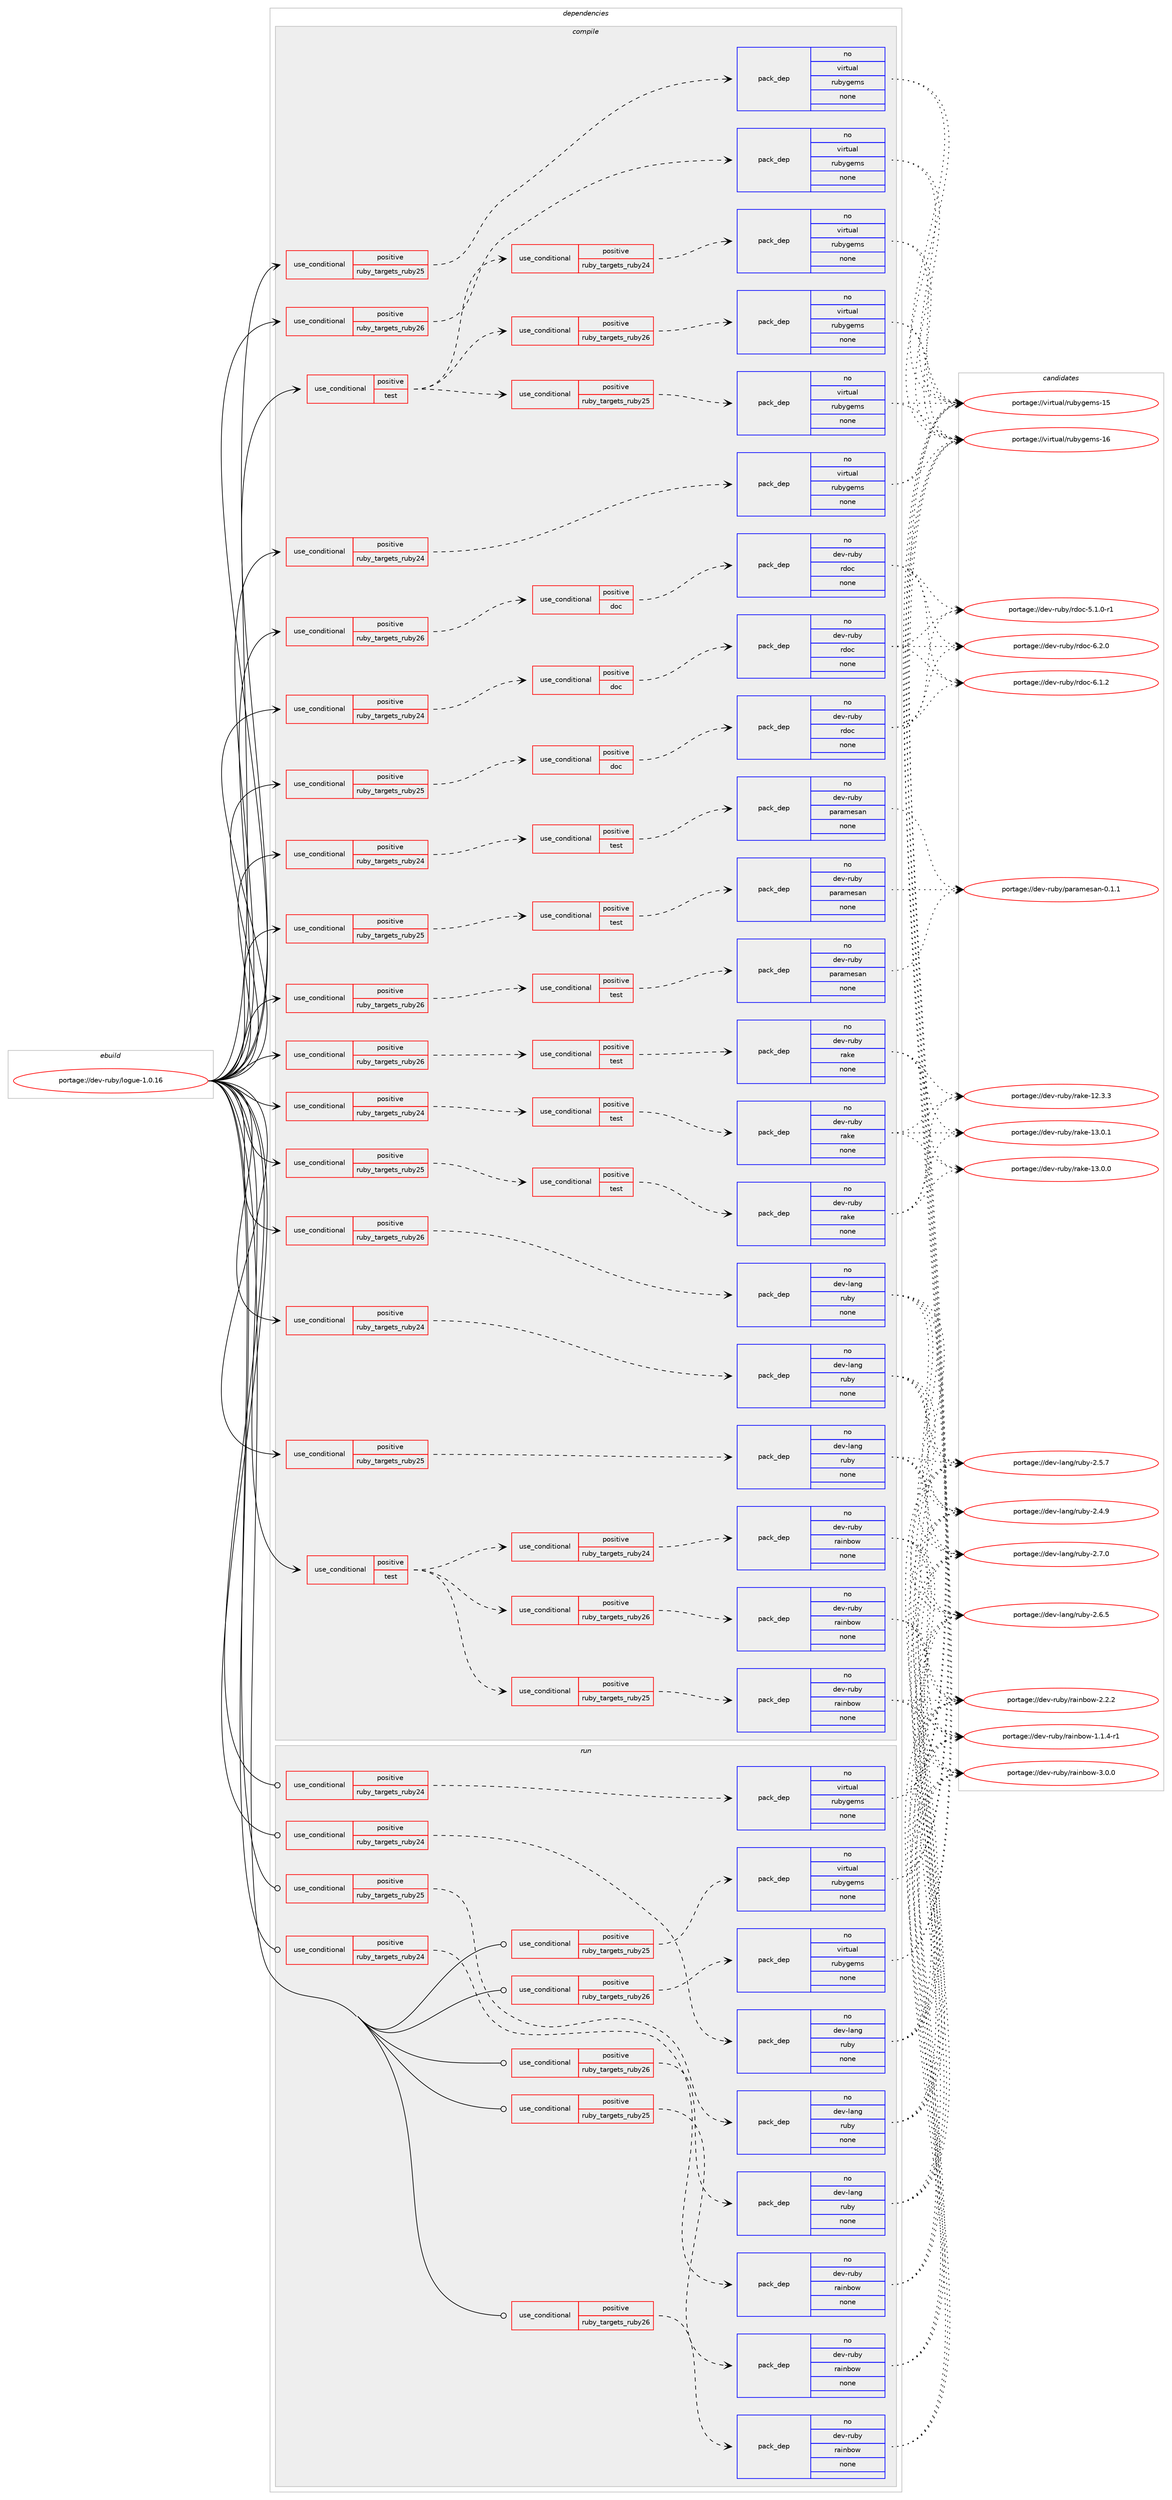 digraph prolog {

# *************
# Graph options
# *************

newrank=true;
concentrate=true;
compound=true;
graph [rankdir=LR,fontname=Helvetica,fontsize=10,ranksep=1.5];#, ranksep=2.5, nodesep=0.2];
edge  [arrowhead=vee];
node  [fontname=Helvetica,fontsize=10];

# **********
# The ebuild
# **********

subgraph cluster_leftcol {
color=gray;
label=<<i>ebuild</i>>;
id [label="portage://dev-ruby/logue-1.0.16", color=red, width=4, href="../dev-ruby/logue-1.0.16.svg"];
}

# ****************
# The dependencies
# ****************

subgraph cluster_midcol {
color=gray;
label=<<i>dependencies</i>>;
subgraph cluster_compile {
fillcolor="#eeeeee";
style=filled;
label=<<i>compile</i>>;
subgraph cond83257 {
dependency348161 [label=<<TABLE BORDER="0" CELLBORDER="1" CELLSPACING="0" CELLPADDING="4"><TR><TD ROWSPAN="3" CELLPADDING="10">use_conditional</TD></TR><TR><TD>positive</TD></TR><TR><TD>ruby_targets_ruby24</TD></TR></TABLE>>, shape=none, color=red];
subgraph cond83258 {
dependency348162 [label=<<TABLE BORDER="0" CELLBORDER="1" CELLSPACING="0" CELLPADDING="4"><TR><TD ROWSPAN="3" CELLPADDING="10">use_conditional</TD></TR><TR><TD>positive</TD></TR><TR><TD>doc</TD></TR></TABLE>>, shape=none, color=red];
subgraph pack260109 {
dependency348163 [label=<<TABLE BORDER="0" CELLBORDER="1" CELLSPACING="0" CELLPADDING="4" WIDTH="220"><TR><TD ROWSPAN="6" CELLPADDING="30">pack_dep</TD></TR><TR><TD WIDTH="110">no</TD></TR><TR><TD>dev-ruby</TD></TR><TR><TD>rdoc</TD></TR><TR><TD>none</TD></TR><TR><TD></TD></TR></TABLE>>, shape=none, color=blue];
}
dependency348162:e -> dependency348163:w [weight=20,style="dashed",arrowhead="vee"];
}
dependency348161:e -> dependency348162:w [weight=20,style="dashed",arrowhead="vee"];
}
id:e -> dependency348161:w [weight=20,style="solid",arrowhead="vee"];
subgraph cond83259 {
dependency348164 [label=<<TABLE BORDER="0" CELLBORDER="1" CELLSPACING="0" CELLPADDING="4"><TR><TD ROWSPAN="3" CELLPADDING="10">use_conditional</TD></TR><TR><TD>positive</TD></TR><TR><TD>ruby_targets_ruby24</TD></TR></TABLE>>, shape=none, color=red];
subgraph cond83260 {
dependency348165 [label=<<TABLE BORDER="0" CELLBORDER="1" CELLSPACING="0" CELLPADDING="4"><TR><TD ROWSPAN="3" CELLPADDING="10">use_conditional</TD></TR><TR><TD>positive</TD></TR><TR><TD>test</TD></TR></TABLE>>, shape=none, color=red];
subgraph pack260110 {
dependency348166 [label=<<TABLE BORDER="0" CELLBORDER="1" CELLSPACING="0" CELLPADDING="4" WIDTH="220"><TR><TD ROWSPAN="6" CELLPADDING="30">pack_dep</TD></TR><TR><TD WIDTH="110">no</TD></TR><TR><TD>dev-ruby</TD></TR><TR><TD>paramesan</TD></TR><TR><TD>none</TD></TR><TR><TD></TD></TR></TABLE>>, shape=none, color=blue];
}
dependency348165:e -> dependency348166:w [weight=20,style="dashed",arrowhead="vee"];
}
dependency348164:e -> dependency348165:w [weight=20,style="dashed",arrowhead="vee"];
}
id:e -> dependency348164:w [weight=20,style="solid",arrowhead="vee"];
subgraph cond83261 {
dependency348167 [label=<<TABLE BORDER="0" CELLBORDER="1" CELLSPACING="0" CELLPADDING="4"><TR><TD ROWSPAN="3" CELLPADDING="10">use_conditional</TD></TR><TR><TD>positive</TD></TR><TR><TD>ruby_targets_ruby24</TD></TR></TABLE>>, shape=none, color=red];
subgraph cond83262 {
dependency348168 [label=<<TABLE BORDER="0" CELLBORDER="1" CELLSPACING="0" CELLPADDING="4"><TR><TD ROWSPAN="3" CELLPADDING="10">use_conditional</TD></TR><TR><TD>positive</TD></TR><TR><TD>test</TD></TR></TABLE>>, shape=none, color=red];
subgraph pack260111 {
dependency348169 [label=<<TABLE BORDER="0" CELLBORDER="1" CELLSPACING="0" CELLPADDING="4" WIDTH="220"><TR><TD ROWSPAN="6" CELLPADDING="30">pack_dep</TD></TR><TR><TD WIDTH="110">no</TD></TR><TR><TD>dev-ruby</TD></TR><TR><TD>rake</TD></TR><TR><TD>none</TD></TR><TR><TD></TD></TR></TABLE>>, shape=none, color=blue];
}
dependency348168:e -> dependency348169:w [weight=20,style="dashed",arrowhead="vee"];
}
dependency348167:e -> dependency348168:w [weight=20,style="dashed",arrowhead="vee"];
}
id:e -> dependency348167:w [weight=20,style="solid",arrowhead="vee"];
subgraph cond83263 {
dependency348170 [label=<<TABLE BORDER="0" CELLBORDER="1" CELLSPACING="0" CELLPADDING="4"><TR><TD ROWSPAN="3" CELLPADDING="10">use_conditional</TD></TR><TR><TD>positive</TD></TR><TR><TD>ruby_targets_ruby24</TD></TR></TABLE>>, shape=none, color=red];
subgraph pack260112 {
dependency348171 [label=<<TABLE BORDER="0" CELLBORDER="1" CELLSPACING="0" CELLPADDING="4" WIDTH="220"><TR><TD ROWSPAN="6" CELLPADDING="30">pack_dep</TD></TR><TR><TD WIDTH="110">no</TD></TR><TR><TD>dev-lang</TD></TR><TR><TD>ruby</TD></TR><TR><TD>none</TD></TR><TR><TD></TD></TR></TABLE>>, shape=none, color=blue];
}
dependency348170:e -> dependency348171:w [weight=20,style="dashed",arrowhead="vee"];
}
id:e -> dependency348170:w [weight=20,style="solid",arrowhead="vee"];
subgraph cond83264 {
dependency348172 [label=<<TABLE BORDER="0" CELLBORDER="1" CELLSPACING="0" CELLPADDING="4"><TR><TD ROWSPAN="3" CELLPADDING="10">use_conditional</TD></TR><TR><TD>positive</TD></TR><TR><TD>ruby_targets_ruby24</TD></TR></TABLE>>, shape=none, color=red];
subgraph pack260113 {
dependency348173 [label=<<TABLE BORDER="0" CELLBORDER="1" CELLSPACING="0" CELLPADDING="4" WIDTH="220"><TR><TD ROWSPAN="6" CELLPADDING="30">pack_dep</TD></TR><TR><TD WIDTH="110">no</TD></TR><TR><TD>virtual</TD></TR><TR><TD>rubygems</TD></TR><TR><TD>none</TD></TR><TR><TD></TD></TR></TABLE>>, shape=none, color=blue];
}
dependency348172:e -> dependency348173:w [weight=20,style="dashed",arrowhead="vee"];
}
id:e -> dependency348172:w [weight=20,style="solid",arrowhead="vee"];
subgraph cond83265 {
dependency348174 [label=<<TABLE BORDER="0" CELLBORDER="1" CELLSPACING="0" CELLPADDING="4"><TR><TD ROWSPAN="3" CELLPADDING="10">use_conditional</TD></TR><TR><TD>positive</TD></TR><TR><TD>ruby_targets_ruby25</TD></TR></TABLE>>, shape=none, color=red];
subgraph cond83266 {
dependency348175 [label=<<TABLE BORDER="0" CELLBORDER="1" CELLSPACING="0" CELLPADDING="4"><TR><TD ROWSPAN="3" CELLPADDING="10">use_conditional</TD></TR><TR><TD>positive</TD></TR><TR><TD>doc</TD></TR></TABLE>>, shape=none, color=red];
subgraph pack260114 {
dependency348176 [label=<<TABLE BORDER="0" CELLBORDER="1" CELLSPACING="0" CELLPADDING="4" WIDTH="220"><TR><TD ROWSPAN="6" CELLPADDING="30">pack_dep</TD></TR><TR><TD WIDTH="110">no</TD></TR><TR><TD>dev-ruby</TD></TR><TR><TD>rdoc</TD></TR><TR><TD>none</TD></TR><TR><TD></TD></TR></TABLE>>, shape=none, color=blue];
}
dependency348175:e -> dependency348176:w [weight=20,style="dashed",arrowhead="vee"];
}
dependency348174:e -> dependency348175:w [weight=20,style="dashed",arrowhead="vee"];
}
id:e -> dependency348174:w [weight=20,style="solid",arrowhead="vee"];
subgraph cond83267 {
dependency348177 [label=<<TABLE BORDER="0" CELLBORDER="1" CELLSPACING="0" CELLPADDING="4"><TR><TD ROWSPAN="3" CELLPADDING="10">use_conditional</TD></TR><TR><TD>positive</TD></TR><TR><TD>ruby_targets_ruby25</TD></TR></TABLE>>, shape=none, color=red];
subgraph cond83268 {
dependency348178 [label=<<TABLE BORDER="0" CELLBORDER="1" CELLSPACING="0" CELLPADDING="4"><TR><TD ROWSPAN="3" CELLPADDING="10">use_conditional</TD></TR><TR><TD>positive</TD></TR><TR><TD>test</TD></TR></TABLE>>, shape=none, color=red];
subgraph pack260115 {
dependency348179 [label=<<TABLE BORDER="0" CELLBORDER="1" CELLSPACING="0" CELLPADDING="4" WIDTH="220"><TR><TD ROWSPAN="6" CELLPADDING="30">pack_dep</TD></TR><TR><TD WIDTH="110">no</TD></TR><TR><TD>dev-ruby</TD></TR><TR><TD>paramesan</TD></TR><TR><TD>none</TD></TR><TR><TD></TD></TR></TABLE>>, shape=none, color=blue];
}
dependency348178:e -> dependency348179:w [weight=20,style="dashed",arrowhead="vee"];
}
dependency348177:e -> dependency348178:w [weight=20,style="dashed",arrowhead="vee"];
}
id:e -> dependency348177:w [weight=20,style="solid",arrowhead="vee"];
subgraph cond83269 {
dependency348180 [label=<<TABLE BORDER="0" CELLBORDER="1" CELLSPACING="0" CELLPADDING="4"><TR><TD ROWSPAN="3" CELLPADDING="10">use_conditional</TD></TR><TR><TD>positive</TD></TR><TR><TD>ruby_targets_ruby25</TD></TR></TABLE>>, shape=none, color=red];
subgraph cond83270 {
dependency348181 [label=<<TABLE BORDER="0" CELLBORDER="1" CELLSPACING="0" CELLPADDING="4"><TR><TD ROWSPAN="3" CELLPADDING="10">use_conditional</TD></TR><TR><TD>positive</TD></TR><TR><TD>test</TD></TR></TABLE>>, shape=none, color=red];
subgraph pack260116 {
dependency348182 [label=<<TABLE BORDER="0" CELLBORDER="1" CELLSPACING="0" CELLPADDING="4" WIDTH="220"><TR><TD ROWSPAN="6" CELLPADDING="30">pack_dep</TD></TR><TR><TD WIDTH="110">no</TD></TR><TR><TD>dev-ruby</TD></TR><TR><TD>rake</TD></TR><TR><TD>none</TD></TR><TR><TD></TD></TR></TABLE>>, shape=none, color=blue];
}
dependency348181:e -> dependency348182:w [weight=20,style="dashed",arrowhead="vee"];
}
dependency348180:e -> dependency348181:w [weight=20,style="dashed",arrowhead="vee"];
}
id:e -> dependency348180:w [weight=20,style="solid",arrowhead="vee"];
subgraph cond83271 {
dependency348183 [label=<<TABLE BORDER="0" CELLBORDER="1" CELLSPACING="0" CELLPADDING="4"><TR><TD ROWSPAN="3" CELLPADDING="10">use_conditional</TD></TR><TR><TD>positive</TD></TR><TR><TD>ruby_targets_ruby25</TD></TR></TABLE>>, shape=none, color=red];
subgraph pack260117 {
dependency348184 [label=<<TABLE BORDER="0" CELLBORDER="1" CELLSPACING="0" CELLPADDING="4" WIDTH="220"><TR><TD ROWSPAN="6" CELLPADDING="30">pack_dep</TD></TR><TR><TD WIDTH="110">no</TD></TR><TR><TD>dev-lang</TD></TR><TR><TD>ruby</TD></TR><TR><TD>none</TD></TR><TR><TD></TD></TR></TABLE>>, shape=none, color=blue];
}
dependency348183:e -> dependency348184:w [weight=20,style="dashed",arrowhead="vee"];
}
id:e -> dependency348183:w [weight=20,style="solid",arrowhead="vee"];
subgraph cond83272 {
dependency348185 [label=<<TABLE BORDER="0" CELLBORDER="1" CELLSPACING="0" CELLPADDING="4"><TR><TD ROWSPAN="3" CELLPADDING="10">use_conditional</TD></TR><TR><TD>positive</TD></TR><TR><TD>ruby_targets_ruby25</TD></TR></TABLE>>, shape=none, color=red];
subgraph pack260118 {
dependency348186 [label=<<TABLE BORDER="0" CELLBORDER="1" CELLSPACING="0" CELLPADDING="4" WIDTH="220"><TR><TD ROWSPAN="6" CELLPADDING="30">pack_dep</TD></TR><TR><TD WIDTH="110">no</TD></TR><TR><TD>virtual</TD></TR><TR><TD>rubygems</TD></TR><TR><TD>none</TD></TR><TR><TD></TD></TR></TABLE>>, shape=none, color=blue];
}
dependency348185:e -> dependency348186:w [weight=20,style="dashed",arrowhead="vee"];
}
id:e -> dependency348185:w [weight=20,style="solid",arrowhead="vee"];
subgraph cond83273 {
dependency348187 [label=<<TABLE BORDER="0" CELLBORDER="1" CELLSPACING="0" CELLPADDING="4"><TR><TD ROWSPAN="3" CELLPADDING="10">use_conditional</TD></TR><TR><TD>positive</TD></TR><TR><TD>ruby_targets_ruby26</TD></TR></TABLE>>, shape=none, color=red];
subgraph cond83274 {
dependency348188 [label=<<TABLE BORDER="0" CELLBORDER="1" CELLSPACING="0" CELLPADDING="4"><TR><TD ROWSPAN="3" CELLPADDING="10">use_conditional</TD></TR><TR><TD>positive</TD></TR><TR><TD>doc</TD></TR></TABLE>>, shape=none, color=red];
subgraph pack260119 {
dependency348189 [label=<<TABLE BORDER="0" CELLBORDER="1" CELLSPACING="0" CELLPADDING="4" WIDTH="220"><TR><TD ROWSPAN="6" CELLPADDING="30">pack_dep</TD></TR><TR><TD WIDTH="110">no</TD></TR><TR><TD>dev-ruby</TD></TR><TR><TD>rdoc</TD></TR><TR><TD>none</TD></TR><TR><TD></TD></TR></TABLE>>, shape=none, color=blue];
}
dependency348188:e -> dependency348189:w [weight=20,style="dashed",arrowhead="vee"];
}
dependency348187:e -> dependency348188:w [weight=20,style="dashed",arrowhead="vee"];
}
id:e -> dependency348187:w [weight=20,style="solid",arrowhead="vee"];
subgraph cond83275 {
dependency348190 [label=<<TABLE BORDER="0" CELLBORDER="1" CELLSPACING="0" CELLPADDING="4"><TR><TD ROWSPAN="3" CELLPADDING="10">use_conditional</TD></TR><TR><TD>positive</TD></TR><TR><TD>ruby_targets_ruby26</TD></TR></TABLE>>, shape=none, color=red];
subgraph cond83276 {
dependency348191 [label=<<TABLE BORDER="0" CELLBORDER="1" CELLSPACING="0" CELLPADDING="4"><TR><TD ROWSPAN="3" CELLPADDING="10">use_conditional</TD></TR><TR><TD>positive</TD></TR><TR><TD>test</TD></TR></TABLE>>, shape=none, color=red];
subgraph pack260120 {
dependency348192 [label=<<TABLE BORDER="0" CELLBORDER="1" CELLSPACING="0" CELLPADDING="4" WIDTH="220"><TR><TD ROWSPAN="6" CELLPADDING="30">pack_dep</TD></TR><TR><TD WIDTH="110">no</TD></TR><TR><TD>dev-ruby</TD></TR><TR><TD>paramesan</TD></TR><TR><TD>none</TD></TR><TR><TD></TD></TR></TABLE>>, shape=none, color=blue];
}
dependency348191:e -> dependency348192:w [weight=20,style="dashed",arrowhead="vee"];
}
dependency348190:e -> dependency348191:w [weight=20,style="dashed",arrowhead="vee"];
}
id:e -> dependency348190:w [weight=20,style="solid",arrowhead="vee"];
subgraph cond83277 {
dependency348193 [label=<<TABLE BORDER="0" CELLBORDER="1" CELLSPACING="0" CELLPADDING="4"><TR><TD ROWSPAN="3" CELLPADDING="10">use_conditional</TD></TR><TR><TD>positive</TD></TR><TR><TD>ruby_targets_ruby26</TD></TR></TABLE>>, shape=none, color=red];
subgraph cond83278 {
dependency348194 [label=<<TABLE BORDER="0" CELLBORDER="1" CELLSPACING="0" CELLPADDING="4"><TR><TD ROWSPAN="3" CELLPADDING="10">use_conditional</TD></TR><TR><TD>positive</TD></TR><TR><TD>test</TD></TR></TABLE>>, shape=none, color=red];
subgraph pack260121 {
dependency348195 [label=<<TABLE BORDER="0" CELLBORDER="1" CELLSPACING="0" CELLPADDING="4" WIDTH="220"><TR><TD ROWSPAN="6" CELLPADDING="30">pack_dep</TD></TR><TR><TD WIDTH="110">no</TD></TR><TR><TD>dev-ruby</TD></TR><TR><TD>rake</TD></TR><TR><TD>none</TD></TR><TR><TD></TD></TR></TABLE>>, shape=none, color=blue];
}
dependency348194:e -> dependency348195:w [weight=20,style="dashed",arrowhead="vee"];
}
dependency348193:e -> dependency348194:w [weight=20,style="dashed",arrowhead="vee"];
}
id:e -> dependency348193:w [weight=20,style="solid",arrowhead="vee"];
subgraph cond83279 {
dependency348196 [label=<<TABLE BORDER="0" CELLBORDER="1" CELLSPACING="0" CELLPADDING="4"><TR><TD ROWSPAN="3" CELLPADDING="10">use_conditional</TD></TR><TR><TD>positive</TD></TR><TR><TD>ruby_targets_ruby26</TD></TR></TABLE>>, shape=none, color=red];
subgraph pack260122 {
dependency348197 [label=<<TABLE BORDER="0" CELLBORDER="1" CELLSPACING="0" CELLPADDING="4" WIDTH="220"><TR><TD ROWSPAN="6" CELLPADDING="30">pack_dep</TD></TR><TR><TD WIDTH="110">no</TD></TR><TR><TD>dev-lang</TD></TR><TR><TD>ruby</TD></TR><TR><TD>none</TD></TR><TR><TD></TD></TR></TABLE>>, shape=none, color=blue];
}
dependency348196:e -> dependency348197:w [weight=20,style="dashed",arrowhead="vee"];
}
id:e -> dependency348196:w [weight=20,style="solid",arrowhead="vee"];
subgraph cond83280 {
dependency348198 [label=<<TABLE BORDER="0" CELLBORDER="1" CELLSPACING="0" CELLPADDING="4"><TR><TD ROWSPAN="3" CELLPADDING="10">use_conditional</TD></TR><TR><TD>positive</TD></TR><TR><TD>ruby_targets_ruby26</TD></TR></TABLE>>, shape=none, color=red];
subgraph pack260123 {
dependency348199 [label=<<TABLE BORDER="0" CELLBORDER="1" CELLSPACING="0" CELLPADDING="4" WIDTH="220"><TR><TD ROWSPAN="6" CELLPADDING="30">pack_dep</TD></TR><TR><TD WIDTH="110">no</TD></TR><TR><TD>virtual</TD></TR><TR><TD>rubygems</TD></TR><TR><TD>none</TD></TR><TR><TD></TD></TR></TABLE>>, shape=none, color=blue];
}
dependency348198:e -> dependency348199:w [weight=20,style="dashed",arrowhead="vee"];
}
id:e -> dependency348198:w [weight=20,style="solid",arrowhead="vee"];
subgraph cond83281 {
dependency348200 [label=<<TABLE BORDER="0" CELLBORDER="1" CELLSPACING="0" CELLPADDING="4"><TR><TD ROWSPAN="3" CELLPADDING="10">use_conditional</TD></TR><TR><TD>positive</TD></TR><TR><TD>test</TD></TR></TABLE>>, shape=none, color=red];
subgraph cond83282 {
dependency348201 [label=<<TABLE BORDER="0" CELLBORDER="1" CELLSPACING="0" CELLPADDING="4"><TR><TD ROWSPAN="3" CELLPADDING="10">use_conditional</TD></TR><TR><TD>positive</TD></TR><TR><TD>ruby_targets_ruby24</TD></TR></TABLE>>, shape=none, color=red];
subgraph pack260124 {
dependency348202 [label=<<TABLE BORDER="0" CELLBORDER="1" CELLSPACING="0" CELLPADDING="4" WIDTH="220"><TR><TD ROWSPAN="6" CELLPADDING="30">pack_dep</TD></TR><TR><TD WIDTH="110">no</TD></TR><TR><TD>dev-ruby</TD></TR><TR><TD>rainbow</TD></TR><TR><TD>none</TD></TR><TR><TD></TD></TR></TABLE>>, shape=none, color=blue];
}
dependency348201:e -> dependency348202:w [weight=20,style="dashed",arrowhead="vee"];
}
dependency348200:e -> dependency348201:w [weight=20,style="dashed",arrowhead="vee"];
subgraph cond83283 {
dependency348203 [label=<<TABLE BORDER="0" CELLBORDER="1" CELLSPACING="0" CELLPADDING="4"><TR><TD ROWSPAN="3" CELLPADDING="10">use_conditional</TD></TR><TR><TD>positive</TD></TR><TR><TD>ruby_targets_ruby25</TD></TR></TABLE>>, shape=none, color=red];
subgraph pack260125 {
dependency348204 [label=<<TABLE BORDER="0" CELLBORDER="1" CELLSPACING="0" CELLPADDING="4" WIDTH="220"><TR><TD ROWSPAN="6" CELLPADDING="30">pack_dep</TD></TR><TR><TD WIDTH="110">no</TD></TR><TR><TD>dev-ruby</TD></TR><TR><TD>rainbow</TD></TR><TR><TD>none</TD></TR><TR><TD></TD></TR></TABLE>>, shape=none, color=blue];
}
dependency348203:e -> dependency348204:w [weight=20,style="dashed",arrowhead="vee"];
}
dependency348200:e -> dependency348203:w [weight=20,style="dashed",arrowhead="vee"];
subgraph cond83284 {
dependency348205 [label=<<TABLE BORDER="0" CELLBORDER="1" CELLSPACING="0" CELLPADDING="4"><TR><TD ROWSPAN="3" CELLPADDING="10">use_conditional</TD></TR><TR><TD>positive</TD></TR><TR><TD>ruby_targets_ruby26</TD></TR></TABLE>>, shape=none, color=red];
subgraph pack260126 {
dependency348206 [label=<<TABLE BORDER="0" CELLBORDER="1" CELLSPACING="0" CELLPADDING="4" WIDTH="220"><TR><TD ROWSPAN="6" CELLPADDING="30">pack_dep</TD></TR><TR><TD WIDTH="110">no</TD></TR><TR><TD>dev-ruby</TD></TR><TR><TD>rainbow</TD></TR><TR><TD>none</TD></TR><TR><TD></TD></TR></TABLE>>, shape=none, color=blue];
}
dependency348205:e -> dependency348206:w [weight=20,style="dashed",arrowhead="vee"];
}
dependency348200:e -> dependency348205:w [weight=20,style="dashed",arrowhead="vee"];
}
id:e -> dependency348200:w [weight=20,style="solid",arrowhead="vee"];
subgraph cond83285 {
dependency348207 [label=<<TABLE BORDER="0" CELLBORDER="1" CELLSPACING="0" CELLPADDING="4"><TR><TD ROWSPAN="3" CELLPADDING="10">use_conditional</TD></TR><TR><TD>positive</TD></TR><TR><TD>test</TD></TR></TABLE>>, shape=none, color=red];
subgraph cond83286 {
dependency348208 [label=<<TABLE BORDER="0" CELLBORDER="1" CELLSPACING="0" CELLPADDING="4"><TR><TD ROWSPAN="3" CELLPADDING="10">use_conditional</TD></TR><TR><TD>positive</TD></TR><TR><TD>ruby_targets_ruby24</TD></TR></TABLE>>, shape=none, color=red];
subgraph pack260127 {
dependency348209 [label=<<TABLE BORDER="0" CELLBORDER="1" CELLSPACING="0" CELLPADDING="4" WIDTH="220"><TR><TD ROWSPAN="6" CELLPADDING="30">pack_dep</TD></TR><TR><TD WIDTH="110">no</TD></TR><TR><TD>virtual</TD></TR><TR><TD>rubygems</TD></TR><TR><TD>none</TD></TR><TR><TD></TD></TR></TABLE>>, shape=none, color=blue];
}
dependency348208:e -> dependency348209:w [weight=20,style="dashed",arrowhead="vee"];
}
dependency348207:e -> dependency348208:w [weight=20,style="dashed",arrowhead="vee"];
subgraph cond83287 {
dependency348210 [label=<<TABLE BORDER="0" CELLBORDER="1" CELLSPACING="0" CELLPADDING="4"><TR><TD ROWSPAN="3" CELLPADDING="10">use_conditional</TD></TR><TR><TD>positive</TD></TR><TR><TD>ruby_targets_ruby25</TD></TR></TABLE>>, shape=none, color=red];
subgraph pack260128 {
dependency348211 [label=<<TABLE BORDER="0" CELLBORDER="1" CELLSPACING="0" CELLPADDING="4" WIDTH="220"><TR><TD ROWSPAN="6" CELLPADDING="30">pack_dep</TD></TR><TR><TD WIDTH="110">no</TD></TR><TR><TD>virtual</TD></TR><TR><TD>rubygems</TD></TR><TR><TD>none</TD></TR><TR><TD></TD></TR></TABLE>>, shape=none, color=blue];
}
dependency348210:e -> dependency348211:w [weight=20,style="dashed",arrowhead="vee"];
}
dependency348207:e -> dependency348210:w [weight=20,style="dashed",arrowhead="vee"];
subgraph cond83288 {
dependency348212 [label=<<TABLE BORDER="0" CELLBORDER="1" CELLSPACING="0" CELLPADDING="4"><TR><TD ROWSPAN="3" CELLPADDING="10">use_conditional</TD></TR><TR><TD>positive</TD></TR><TR><TD>ruby_targets_ruby26</TD></TR></TABLE>>, shape=none, color=red];
subgraph pack260129 {
dependency348213 [label=<<TABLE BORDER="0" CELLBORDER="1" CELLSPACING="0" CELLPADDING="4" WIDTH="220"><TR><TD ROWSPAN="6" CELLPADDING="30">pack_dep</TD></TR><TR><TD WIDTH="110">no</TD></TR><TR><TD>virtual</TD></TR><TR><TD>rubygems</TD></TR><TR><TD>none</TD></TR><TR><TD></TD></TR></TABLE>>, shape=none, color=blue];
}
dependency348212:e -> dependency348213:w [weight=20,style="dashed",arrowhead="vee"];
}
dependency348207:e -> dependency348212:w [weight=20,style="dashed",arrowhead="vee"];
}
id:e -> dependency348207:w [weight=20,style="solid",arrowhead="vee"];
}
subgraph cluster_compileandrun {
fillcolor="#eeeeee";
style=filled;
label=<<i>compile and run</i>>;
}
subgraph cluster_run {
fillcolor="#eeeeee";
style=filled;
label=<<i>run</i>>;
subgraph cond83289 {
dependency348214 [label=<<TABLE BORDER="0" CELLBORDER="1" CELLSPACING="0" CELLPADDING="4"><TR><TD ROWSPAN="3" CELLPADDING="10">use_conditional</TD></TR><TR><TD>positive</TD></TR><TR><TD>ruby_targets_ruby24</TD></TR></TABLE>>, shape=none, color=red];
subgraph pack260130 {
dependency348215 [label=<<TABLE BORDER="0" CELLBORDER="1" CELLSPACING="0" CELLPADDING="4" WIDTH="220"><TR><TD ROWSPAN="6" CELLPADDING="30">pack_dep</TD></TR><TR><TD WIDTH="110">no</TD></TR><TR><TD>dev-lang</TD></TR><TR><TD>ruby</TD></TR><TR><TD>none</TD></TR><TR><TD></TD></TR></TABLE>>, shape=none, color=blue];
}
dependency348214:e -> dependency348215:w [weight=20,style="dashed",arrowhead="vee"];
}
id:e -> dependency348214:w [weight=20,style="solid",arrowhead="odot"];
subgraph cond83290 {
dependency348216 [label=<<TABLE BORDER="0" CELLBORDER="1" CELLSPACING="0" CELLPADDING="4"><TR><TD ROWSPAN="3" CELLPADDING="10">use_conditional</TD></TR><TR><TD>positive</TD></TR><TR><TD>ruby_targets_ruby24</TD></TR></TABLE>>, shape=none, color=red];
subgraph pack260131 {
dependency348217 [label=<<TABLE BORDER="0" CELLBORDER="1" CELLSPACING="0" CELLPADDING="4" WIDTH="220"><TR><TD ROWSPAN="6" CELLPADDING="30">pack_dep</TD></TR><TR><TD WIDTH="110">no</TD></TR><TR><TD>dev-ruby</TD></TR><TR><TD>rainbow</TD></TR><TR><TD>none</TD></TR><TR><TD></TD></TR></TABLE>>, shape=none, color=blue];
}
dependency348216:e -> dependency348217:w [weight=20,style="dashed",arrowhead="vee"];
}
id:e -> dependency348216:w [weight=20,style="solid",arrowhead="odot"];
subgraph cond83291 {
dependency348218 [label=<<TABLE BORDER="0" CELLBORDER="1" CELLSPACING="0" CELLPADDING="4"><TR><TD ROWSPAN="3" CELLPADDING="10">use_conditional</TD></TR><TR><TD>positive</TD></TR><TR><TD>ruby_targets_ruby24</TD></TR></TABLE>>, shape=none, color=red];
subgraph pack260132 {
dependency348219 [label=<<TABLE BORDER="0" CELLBORDER="1" CELLSPACING="0" CELLPADDING="4" WIDTH="220"><TR><TD ROWSPAN="6" CELLPADDING="30">pack_dep</TD></TR><TR><TD WIDTH="110">no</TD></TR><TR><TD>virtual</TD></TR><TR><TD>rubygems</TD></TR><TR><TD>none</TD></TR><TR><TD></TD></TR></TABLE>>, shape=none, color=blue];
}
dependency348218:e -> dependency348219:w [weight=20,style="dashed",arrowhead="vee"];
}
id:e -> dependency348218:w [weight=20,style="solid",arrowhead="odot"];
subgraph cond83292 {
dependency348220 [label=<<TABLE BORDER="0" CELLBORDER="1" CELLSPACING="0" CELLPADDING="4"><TR><TD ROWSPAN="3" CELLPADDING="10">use_conditional</TD></TR><TR><TD>positive</TD></TR><TR><TD>ruby_targets_ruby25</TD></TR></TABLE>>, shape=none, color=red];
subgraph pack260133 {
dependency348221 [label=<<TABLE BORDER="0" CELLBORDER="1" CELLSPACING="0" CELLPADDING="4" WIDTH="220"><TR><TD ROWSPAN="6" CELLPADDING="30">pack_dep</TD></TR><TR><TD WIDTH="110">no</TD></TR><TR><TD>dev-lang</TD></TR><TR><TD>ruby</TD></TR><TR><TD>none</TD></TR><TR><TD></TD></TR></TABLE>>, shape=none, color=blue];
}
dependency348220:e -> dependency348221:w [weight=20,style="dashed",arrowhead="vee"];
}
id:e -> dependency348220:w [weight=20,style="solid",arrowhead="odot"];
subgraph cond83293 {
dependency348222 [label=<<TABLE BORDER="0" CELLBORDER="1" CELLSPACING="0" CELLPADDING="4"><TR><TD ROWSPAN="3" CELLPADDING="10">use_conditional</TD></TR><TR><TD>positive</TD></TR><TR><TD>ruby_targets_ruby25</TD></TR></TABLE>>, shape=none, color=red];
subgraph pack260134 {
dependency348223 [label=<<TABLE BORDER="0" CELLBORDER="1" CELLSPACING="0" CELLPADDING="4" WIDTH="220"><TR><TD ROWSPAN="6" CELLPADDING="30">pack_dep</TD></TR><TR><TD WIDTH="110">no</TD></TR><TR><TD>dev-ruby</TD></TR><TR><TD>rainbow</TD></TR><TR><TD>none</TD></TR><TR><TD></TD></TR></TABLE>>, shape=none, color=blue];
}
dependency348222:e -> dependency348223:w [weight=20,style="dashed",arrowhead="vee"];
}
id:e -> dependency348222:w [weight=20,style="solid",arrowhead="odot"];
subgraph cond83294 {
dependency348224 [label=<<TABLE BORDER="0" CELLBORDER="1" CELLSPACING="0" CELLPADDING="4"><TR><TD ROWSPAN="3" CELLPADDING="10">use_conditional</TD></TR><TR><TD>positive</TD></TR><TR><TD>ruby_targets_ruby25</TD></TR></TABLE>>, shape=none, color=red];
subgraph pack260135 {
dependency348225 [label=<<TABLE BORDER="0" CELLBORDER="1" CELLSPACING="0" CELLPADDING="4" WIDTH="220"><TR><TD ROWSPAN="6" CELLPADDING="30">pack_dep</TD></TR><TR><TD WIDTH="110">no</TD></TR><TR><TD>virtual</TD></TR><TR><TD>rubygems</TD></TR><TR><TD>none</TD></TR><TR><TD></TD></TR></TABLE>>, shape=none, color=blue];
}
dependency348224:e -> dependency348225:w [weight=20,style="dashed",arrowhead="vee"];
}
id:e -> dependency348224:w [weight=20,style="solid",arrowhead="odot"];
subgraph cond83295 {
dependency348226 [label=<<TABLE BORDER="0" CELLBORDER="1" CELLSPACING="0" CELLPADDING="4"><TR><TD ROWSPAN="3" CELLPADDING="10">use_conditional</TD></TR><TR><TD>positive</TD></TR><TR><TD>ruby_targets_ruby26</TD></TR></TABLE>>, shape=none, color=red];
subgraph pack260136 {
dependency348227 [label=<<TABLE BORDER="0" CELLBORDER="1" CELLSPACING="0" CELLPADDING="4" WIDTH="220"><TR><TD ROWSPAN="6" CELLPADDING="30">pack_dep</TD></TR><TR><TD WIDTH="110">no</TD></TR><TR><TD>dev-lang</TD></TR><TR><TD>ruby</TD></TR><TR><TD>none</TD></TR><TR><TD></TD></TR></TABLE>>, shape=none, color=blue];
}
dependency348226:e -> dependency348227:w [weight=20,style="dashed",arrowhead="vee"];
}
id:e -> dependency348226:w [weight=20,style="solid",arrowhead="odot"];
subgraph cond83296 {
dependency348228 [label=<<TABLE BORDER="0" CELLBORDER="1" CELLSPACING="0" CELLPADDING="4"><TR><TD ROWSPAN="3" CELLPADDING="10">use_conditional</TD></TR><TR><TD>positive</TD></TR><TR><TD>ruby_targets_ruby26</TD></TR></TABLE>>, shape=none, color=red];
subgraph pack260137 {
dependency348229 [label=<<TABLE BORDER="0" CELLBORDER="1" CELLSPACING="0" CELLPADDING="4" WIDTH="220"><TR><TD ROWSPAN="6" CELLPADDING="30">pack_dep</TD></TR><TR><TD WIDTH="110">no</TD></TR><TR><TD>dev-ruby</TD></TR><TR><TD>rainbow</TD></TR><TR><TD>none</TD></TR><TR><TD></TD></TR></TABLE>>, shape=none, color=blue];
}
dependency348228:e -> dependency348229:w [weight=20,style="dashed",arrowhead="vee"];
}
id:e -> dependency348228:w [weight=20,style="solid",arrowhead="odot"];
subgraph cond83297 {
dependency348230 [label=<<TABLE BORDER="0" CELLBORDER="1" CELLSPACING="0" CELLPADDING="4"><TR><TD ROWSPAN="3" CELLPADDING="10">use_conditional</TD></TR><TR><TD>positive</TD></TR><TR><TD>ruby_targets_ruby26</TD></TR></TABLE>>, shape=none, color=red];
subgraph pack260138 {
dependency348231 [label=<<TABLE BORDER="0" CELLBORDER="1" CELLSPACING="0" CELLPADDING="4" WIDTH="220"><TR><TD ROWSPAN="6" CELLPADDING="30">pack_dep</TD></TR><TR><TD WIDTH="110">no</TD></TR><TR><TD>virtual</TD></TR><TR><TD>rubygems</TD></TR><TR><TD>none</TD></TR><TR><TD></TD></TR></TABLE>>, shape=none, color=blue];
}
dependency348230:e -> dependency348231:w [weight=20,style="dashed",arrowhead="vee"];
}
id:e -> dependency348230:w [weight=20,style="solid",arrowhead="odot"];
}
}

# **************
# The candidates
# **************

subgraph cluster_choices {
rank=same;
color=gray;
label=<<i>candidates</i>>;

subgraph choice260109 {
color=black;
nodesep=1;
choice10010111845114117981214711410011199455446504648 [label="portage://dev-ruby/rdoc-6.2.0", color=red, width=4,href="../dev-ruby/rdoc-6.2.0.svg"];
choice10010111845114117981214711410011199455446494650 [label="portage://dev-ruby/rdoc-6.1.2", color=red, width=4,href="../dev-ruby/rdoc-6.1.2.svg"];
choice100101118451141179812147114100111994553464946484511449 [label="portage://dev-ruby/rdoc-5.1.0-r1", color=red, width=4,href="../dev-ruby/rdoc-5.1.0-r1.svg"];
dependency348163:e -> choice10010111845114117981214711410011199455446504648:w [style=dotted,weight="100"];
dependency348163:e -> choice10010111845114117981214711410011199455446494650:w [style=dotted,weight="100"];
dependency348163:e -> choice100101118451141179812147114100111994553464946484511449:w [style=dotted,weight="100"];
}
subgraph choice260110 {
color=black;
nodesep=1;
choice100101118451141179812147112971149710910111597110454846494649 [label="portage://dev-ruby/paramesan-0.1.1", color=red, width=4,href="../dev-ruby/paramesan-0.1.1.svg"];
dependency348166:e -> choice100101118451141179812147112971149710910111597110454846494649:w [style=dotted,weight="100"];
}
subgraph choice260111 {
color=black;
nodesep=1;
choice1001011184511411798121471149710710145495146484649 [label="portage://dev-ruby/rake-13.0.1", color=red, width=4,href="../dev-ruby/rake-13.0.1.svg"];
choice1001011184511411798121471149710710145495146484648 [label="portage://dev-ruby/rake-13.0.0", color=red, width=4,href="../dev-ruby/rake-13.0.0.svg"];
choice1001011184511411798121471149710710145495046514651 [label="portage://dev-ruby/rake-12.3.3", color=red, width=4,href="../dev-ruby/rake-12.3.3.svg"];
dependency348169:e -> choice1001011184511411798121471149710710145495146484649:w [style=dotted,weight="100"];
dependency348169:e -> choice1001011184511411798121471149710710145495146484648:w [style=dotted,weight="100"];
dependency348169:e -> choice1001011184511411798121471149710710145495046514651:w [style=dotted,weight="100"];
}
subgraph choice260112 {
color=black;
nodesep=1;
choice10010111845108971101034711411798121455046554648 [label="portage://dev-lang/ruby-2.7.0", color=red, width=4,href="../dev-lang/ruby-2.7.0.svg"];
choice10010111845108971101034711411798121455046544653 [label="portage://dev-lang/ruby-2.6.5", color=red, width=4,href="../dev-lang/ruby-2.6.5.svg"];
choice10010111845108971101034711411798121455046534655 [label="portage://dev-lang/ruby-2.5.7", color=red, width=4,href="../dev-lang/ruby-2.5.7.svg"];
choice10010111845108971101034711411798121455046524657 [label="portage://dev-lang/ruby-2.4.9", color=red, width=4,href="../dev-lang/ruby-2.4.9.svg"];
dependency348171:e -> choice10010111845108971101034711411798121455046554648:w [style=dotted,weight="100"];
dependency348171:e -> choice10010111845108971101034711411798121455046544653:w [style=dotted,weight="100"];
dependency348171:e -> choice10010111845108971101034711411798121455046534655:w [style=dotted,weight="100"];
dependency348171:e -> choice10010111845108971101034711411798121455046524657:w [style=dotted,weight="100"];
}
subgraph choice260113 {
color=black;
nodesep=1;
choice118105114116117971084711411798121103101109115454954 [label="portage://virtual/rubygems-16", color=red, width=4,href="../virtual/rubygems-16.svg"];
choice118105114116117971084711411798121103101109115454953 [label="portage://virtual/rubygems-15", color=red, width=4,href="../virtual/rubygems-15.svg"];
dependency348173:e -> choice118105114116117971084711411798121103101109115454954:w [style=dotted,weight="100"];
dependency348173:e -> choice118105114116117971084711411798121103101109115454953:w [style=dotted,weight="100"];
}
subgraph choice260114 {
color=black;
nodesep=1;
choice10010111845114117981214711410011199455446504648 [label="portage://dev-ruby/rdoc-6.2.0", color=red, width=4,href="../dev-ruby/rdoc-6.2.0.svg"];
choice10010111845114117981214711410011199455446494650 [label="portage://dev-ruby/rdoc-6.1.2", color=red, width=4,href="../dev-ruby/rdoc-6.1.2.svg"];
choice100101118451141179812147114100111994553464946484511449 [label="portage://dev-ruby/rdoc-5.1.0-r1", color=red, width=4,href="../dev-ruby/rdoc-5.1.0-r1.svg"];
dependency348176:e -> choice10010111845114117981214711410011199455446504648:w [style=dotted,weight="100"];
dependency348176:e -> choice10010111845114117981214711410011199455446494650:w [style=dotted,weight="100"];
dependency348176:e -> choice100101118451141179812147114100111994553464946484511449:w [style=dotted,weight="100"];
}
subgraph choice260115 {
color=black;
nodesep=1;
choice100101118451141179812147112971149710910111597110454846494649 [label="portage://dev-ruby/paramesan-0.1.1", color=red, width=4,href="../dev-ruby/paramesan-0.1.1.svg"];
dependency348179:e -> choice100101118451141179812147112971149710910111597110454846494649:w [style=dotted,weight="100"];
}
subgraph choice260116 {
color=black;
nodesep=1;
choice1001011184511411798121471149710710145495146484649 [label="portage://dev-ruby/rake-13.0.1", color=red, width=4,href="../dev-ruby/rake-13.0.1.svg"];
choice1001011184511411798121471149710710145495146484648 [label="portage://dev-ruby/rake-13.0.0", color=red, width=4,href="../dev-ruby/rake-13.0.0.svg"];
choice1001011184511411798121471149710710145495046514651 [label="portage://dev-ruby/rake-12.3.3", color=red, width=4,href="../dev-ruby/rake-12.3.3.svg"];
dependency348182:e -> choice1001011184511411798121471149710710145495146484649:w [style=dotted,weight="100"];
dependency348182:e -> choice1001011184511411798121471149710710145495146484648:w [style=dotted,weight="100"];
dependency348182:e -> choice1001011184511411798121471149710710145495046514651:w [style=dotted,weight="100"];
}
subgraph choice260117 {
color=black;
nodesep=1;
choice10010111845108971101034711411798121455046554648 [label="portage://dev-lang/ruby-2.7.0", color=red, width=4,href="../dev-lang/ruby-2.7.0.svg"];
choice10010111845108971101034711411798121455046544653 [label="portage://dev-lang/ruby-2.6.5", color=red, width=4,href="../dev-lang/ruby-2.6.5.svg"];
choice10010111845108971101034711411798121455046534655 [label="portage://dev-lang/ruby-2.5.7", color=red, width=4,href="../dev-lang/ruby-2.5.7.svg"];
choice10010111845108971101034711411798121455046524657 [label="portage://dev-lang/ruby-2.4.9", color=red, width=4,href="../dev-lang/ruby-2.4.9.svg"];
dependency348184:e -> choice10010111845108971101034711411798121455046554648:w [style=dotted,weight="100"];
dependency348184:e -> choice10010111845108971101034711411798121455046544653:w [style=dotted,weight="100"];
dependency348184:e -> choice10010111845108971101034711411798121455046534655:w [style=dotted,weight="100"];
dependency348184:e -> choice10010111845108971101034711411798121455046524657:w [style=dotted,weight="100"];
}
subgraph choice260118 {
color=black;
nodesep=1;
choice118105114116117971084711411798121103101109115454954 [label="portage://virtual/rubygems-16", color=red, width=4,href="../virtual/rubygems-16.svg"];
choice118105114116117971084711411798121103101109115454953 [label="portage://virtual/rubygems-15", color=red, width=4,href="../virtual/rubygems-15.svg"];
dependency348186:e -> choice118105114116117971084711411798121103101109115454954:w [style=dotted,weight="100"];
dependency348186:e -> choice118105114116117971084711411798121103101109115454953:w [style=dotted,weight="100"];
}
subgraph choice260119 {
color=black;
nodesep=1;
choice10010111845114117981214711410011199455446504648 [label="portage://dev-ruby/rdoc-6.2.0", color=red, width=4,href="../dev-ruby/rdoc-6.2.0.svg"];
choice10010111845114117981214711410011199455446494650 [label="portage://dev-ruby/rdoc-6.1.2", color=red, width=4,href="../dev-ruby/rdoc-6.1.2.svg"];
choice100101118451141179812147114100111994553464946484511449 [label="portage://dev-ruby/rdoc-5.1.0-r1", color=red, width=4,href="../dev-ruby/rdoc-5.1.0-r1.svg"];
dependency348189:e -> choice10010111845114117981214711410011199455446504648:w [style=dotted,weight="100"];
dependency348189:e -> choice10010111845114117981214711410011199455446494650:w [style=dotted,weight="100"];
dependency348189:e -> choice100101118451141179812147114100111994553464946484511449:w [style=dotted,weight="100"];
}
subgraph choice260120 {
color=black;
nodesep=1;
choice100101118451141179812147112971149710910111597110454846494649 [label="portage://dev-ruby/paramesan-0.1.1", color=red, width=4,href="../dev-ruby/paramesan-0.1.1.svg"];
dependency348192:e -> choice100101118451141179812147112971149710910111597110454846494649:w [style=dotted,weight="100"];
}
subgraph choice260121 {
color=black;
nodesep=1;
choice1001011184511411798121471149710710145495146484649 [label="portage://dev-ruby/rake-13.0.1", color=red, width=4,href="../dev-ruby/rake-13.0.1.svg"];
choice1001011184511411798121471149710710145495146484648 [label="portage://dev-ruby/rake-13.0.0", color=red, width=4,href="../dev-ruby/rake-13.0.0.svg"];
choice1001011184511411798121471149710710145495046514651 [label="portage://dev-ruby/rake-12.3.3", color=red, width=4,href="../dev-ruby/rake-12.3.3.svg"];
dependency348195:e -> choice1001011184511411798121471149710710145495146484649:w [style=dotted,weight="100"];
dependency348195:e -> choice1001011184511411798121471149710710145495146484648:w [style=dotted,weight="100"];
dependency348195:e -> choice1001011184511411798121471149710710145495046514651:w [style=dotted,weight="100"];
}
subgraph choice260122 {
color=black;
nodesep=1;
choice10010111845108971101034711411798121455046554648 [label="portage://dev-lang/ruby-2.7.0", color=red, width=4,href="../dev-lang/ruby-2.7.0.svg"];
choice10010111845108971101034711411798121455046544653 [label="portage://dev-lang/ruby-2.6.5", color=red, width=4,href="../dev-lang/ruby-2.6.5.svg"];
choice10010111845108971101034711411798121455046534655 [label="portage://dev-lang/ruby-2.5.7", color=red, width=4,href="../dev-lang/ruby-2.5.7.svg"];
choice10010111845108971101034711411798121455046524657 [label="portage://dev-lang/ruby-2.4.9", color=red, width=4,href="../dev-lang/ruby-2.4.9.svg"];
dependency348197:e -> choice10010111845108971101034711411798121455046554648:w [style=dotted,weight="100"];
dependency348197:e -> choice10010111845108971101034711411798121455046544653:w [style=dotted,weight="100"];
dependency348197:e -> choice10010111845108971101034711411798121455046534655:w [style=dotted,weight="100"];
dependency348197:e -> choice10010111845108971101034711411798121455046524657:w [style=dotted,weight="100"];
}
subgraph choice260123 {
color=black;
nodesep=1;
choice118105114116117971084711411798121103101109115454954 [label="portage://virtual/rubygems-16", color=red, width=4,href="../virtual/rubygems-16.svg"];
choice118105114116117971084711411798121103101109115454953 [label="portage://virtual/rubygems-15", color=red, width=4,href="../virtual/rubygems-15.svg"];
dependency348199:e -> choice118105114116117971084711411798121103101109115454954:w [style=dotted,weight="100"];
dependency348199:e -> choice118105114116117971084711411798121103101109115454953:w [style=dotted,weight="100"];
}
subgraph choice260124 {
color=black;
nodesep=1;
choice1001011184511411798121471149710511098111119455146484648 [label="portage://dev-ruby/rainbow-3.0.0", color=red, width=4,href="../dev-ruby/rainbow-3.0.0.svg"];
choice1001011184511411798121471149710511098111119455046504650 [label="portage://dev-ruby/rainbow-2.2.2", color=red, width=4,href="../dev-ruby/rainbow-2.2.2.svg"];
choice10010111845114117981214711497105110981111194549464946524511449 [label="portage://dev-ruby/rainbow-1.1.4-r1", color=red, width=4,href="../dev-ruby/rainbow-1.1.4-r1.svg"];
dependency348202:e -> choice1001011184511411798121471149710511098111119455146484648:w [style=dotted,weight="100"];
dependency348202:e -> choice1001011184511411798121471149710511098111119455046504650:w [style=dotted,weight="100"];
dependency348202:e -> choice10010111845114117981214711497105110981111194549464946524511449:w [style=dotted,weight="100"];
}
subgraph choice260125 {
color=black;
nodesep=1;
choice1001011184511411798121471149710511098111119455146484648 [label="portage://dev-ruby/rainbow-3.0.0", color=red, width=4,href="../dev-ruby/rainbow-3.0.0.svg"];
choice1001011184511411798121471149710511098111119455046504650 [label="portage://dev-ruby/rainbow-2.2.2", color=red, width=4,href="../dev-ruby/rainbow-2.2.2.svg"];
choice10010111845114117981214711497105110981111194549464946524511449 [label="portage://dev-ruby/rainbow-1.1.4-r1", color=red, width=4,href="../dev-ruby/rainbow-1.1.4-r1.svg"];
dependency348204:e -> choice1001011184511411798121471149710511098111119455146484648:w [style=dotted,weight="100"];
dependency348204:e -> choice1001011184511411798121471149710511098111119455046504650:w [style=dotted,weight="100"];
dependency348204:e -> choice10010111845114117981214711497105110981111194549464946524511449:w [style=dotted,weight="100"];
}
subgraph choice260126 {
color=black;
nodesep=1;
choice1001011184511411798121471149710511098111119455146484648 [label="portage://dev-ruby/rainbow-3.0.0", color=red, width=4,href="../dev-ruby/rainbow-3.0.0.svg"];
choice1001011184511411798121471149710511098111119455046504650 [label="portage://dev-ruby/rainbow-2.2.2", color=red, width=4,href="../dev-ruby/rainbow-2.2.2.svg"];
choice10010111845114117981214711497105110981111194549464946524511449 [label="portage://dev-ruby/rainbow-1.1.4-r1", color=red, width=4,href="../dev-ruby/rainbow-1.1.4-r1.svg"];
dependency348206:e -> choice1001011184511411798121471149710511098111119455146484648:w [style=dotted,weight="100"];
dependency348206:e -> choice1001011184511411798121471149710511098111119455046504650:w [style=dotted,weight="100"];
dependency348206:e -> choice10010111845114117981214711497105110981111194549464946524511449:w [style=dotted,weight="100"];
}
subgraph choice260127 {
color=black;
nodesep=1;
choice118105114116117971084711411798121103101109115454954 [label="portage://virtual/rubygems-16", color=red, width=4,href="../virtual/rubygems-16.svg"];
choice118105114116117971084711411798121103101109115454953 [label="portage://virtual/rubygems-15", color=red, width=4,href="../virtual/rubygems-15.svg"];
dependency348209:e -> choice118105114116117971084711411798121103101109115454954:w [style=dotted,weight="100"];
dependency348209:e -> choice118105114116117971084711411798121103101109115454953:w [style=dotted,weight="100"];
}
subgraph choice260128 {
color=black;
nodesep=1;
choice118105114116117971084711411798121103101109115454954 [label="portage://virtual/rubygems-16", color=red, width=4,href="../virtual/rubygems-16.svg"];
choice118105114116117971084711411798121103101109115454953 [label="portage://virtual/rubygems-15", color=red, width=4,href="../virtual/rubygems-15.svg"];
dependency348211:e -> choice118105114116117971084711411798121103101109115454954:w [style=dotted,weight="100"];
dependency348211:e -> choice118105114116117971084711411798121103101109115454953:w [style=dotted,weight="100"];
}
subgraph choice260129 {
color=black;
nodesep=1;
choice118105114116117971084711411798121103101109115454954 [label="portage://virtual/rubygems-16", color=red, width=4,href="../virtual/rubygems-16.svg"];
choice118105114116117971084711411798121103101109115454953 [label="portage://virtual/rubygems-15", color=red, width=4,href="../virtual/rubygems-15.svg"];
dependency348213:e -> choice118105114116117971084711411798121103101109115454954:w [style=dotted,weight="100"];
dependency348213:e -> choice118105114116117971084711411798121103101109115454953:w [style=dotted,weight="100"];
}
subgraph choice260130 {
color=black;
nodesep=1;
choice10010111845108971101034711411798121455046554648 [label="portage://dev-lang/ruby-2.7.0", color=red, width=4,href="../dev-lang/ruby-2.7.0.svg"];
choice10010111845108971101034711411798121455046544653 [label="portage://dev-lang/ruby-2.6.5", color=red, width=4,href="../dev-lang/ruby-2.6.5.svg"];
choice10010111845108971101034711411798121455046534655 [label="portage://dev-lang/ruby-2.5.7", color=red, width=4,href="../dev-lang/ruby-2.5.7.svg"];
choice10010111845108971101034711411798121455046524657 [label="portage://dev-lang/ruby-2.4.9", color=red, width=4,href="../dev-lang/ruby-2.4.9.svg"];
dependency348215:e -> choice10010111845108971101034711411798121455046554648:w [style=dotted,weight="100"];
dependency348215:e -> choice10010111845108971101034711411798121455046544653:w [style=dotted,weight="100"];
dependency348215:e -> choice10010111845108971101034711411798121455046534655:w [style=dotted,weight="100"];
dependency348215:e -> choice10010111845108971101034711411798121455046524657:w [style=dotted,weight="100"];
}
subgraph choice260131 {
color=black;
nodesep=1;
choice1001011184511411798121471149710511098111119455146484648 [label="portage://dev-ruby/rainbow-3.0.0", color=red, width=4,href="../dev-ruby/rainbow-3.0.0.svg"];
choice1001011184511411798121471149710511098111119455046504650 [label="portage://dev-ruby/rainbow-2.2.2", color=red, width=4,href="../dev-ruby/rainbow-2.2.2.svg"];
choice10010111845114117981214711497105110981111194549464946524511449 [label="portage://dev-ruby/rainbow-1.1.4-r1", color=red, width=4,href="../dev-ruby/rainbow-1.1.4-r1.svg"];
dependency348217:e -> choice1001011184511411798121471149710511098111119455146484648:w [style=dotted,weight="100"];
dependency348217:e -> choice1001011184511411798121471149710511098111119455046504650:w [style=dotted,weight="100"];
dependency348217:e -> choice10010111845114117981214711497105110981111194549464946524511449:w [style=dotted,weight="100"];
}
subgraph choice260132 {
color=black;
nodesep=1;
choice118105114116117971084711411798121103101109115454954 [label="portage://virtual/rubygems-16", color=red, width=4,href="../virtual/rubygems-16.svg"];
choice118105114116117971084711411798121103101109115454953 [label="portage://virtual/rubygems-15", color=red, width=4,href="../virtual/rubygems-15.svg"];
dependency348219:e -> choice118105114116117971084711411798121103101109115454954:w [style=dotted,weight="100"];
dependency348219:e -> choice118105114116117971084711411798121103101109115454953:w [style=dotted,weight="100"];
}
subgraph choice260133 {
color=black;
nodesep=1;
choice10010111845108971101034711411798121455046554648 [label="portage://dev-lang/ruby-2.7.0", color=red, width=4,href="../dev-lang/ruby-2.7.0.svg"];
choice10010111845108971101034711411798121455046544653 [label="portage://dev-lang/ruby-2.6.5", color=red, width=4,href="../dev-lang/ruby-2.6.5.svg"];
choice10010111845108971101034711411798121455046534655 [label="portage://dev-lang/ruby-2.5.7", color=red, width=4,href="../dev-lang/ruby-2.5.7.svg"];
choice10010111845108971101034711411798121455046524657 [label="portage://dev-lang/ruby-2.4.9", color=red, width=4,href="../dev-lang/ruby-2.4.9.svg"];
dependency348221:e -> choice10010111845108971101034711411798121455046554648:w [style=dotted,weight="100"];
dependency348221:e -> choice10010111845108971101034711411798121455046544653:w [style=dotted,weight="100"];
dependency348221:e -> choice10010111845108971101034711411798121455046534655:w [style=dotted,weight="100"];
dependency348221:e -> choice10010111845108971101034711411798121455046524657:w [style=dotted,weight="100"];
}
subgraph choice260134 {
color=black;
nodesep=1;
choice1001011184511411798121471149710511098111119455146484648 [label="portage://dev-ruby/rainbow-3.0.0", color=red, width=4,href="../dev-ruby/rainbow-3.0.0.svg"];
choice1001011184511411798121471149710511098111119455046504650 [label="portage://dev-ruby/rainbow-2.2.2", color=red, width=4,href="../dev-ruby/rainbow-2.2.2.svg"];
choice10010111845114117981214711497105110981111194549464946524511449 [label="portage://dev-ruby/rainbow-1.1.4-r1", color=red, width=4,href="../dev-ruby/rainbow-1.1.4-r1.svg"];
dependency348223:e -> choice1001011184511411798121471149710511098111119455146484648:w [style=dotted,weight="100"];
dependency348223:e -> choice1001011184511411798121471149710511098111119455046504650:w [style=dotted,weight="100"];
dependency348223:e -> choice10010111845114117981214711497105110981111194549464946524511449:w [style=dotted,weight="100"];
}
subgraph choice260135 {
color=black;
nodesep=1;
choice118105114116117971084711411798121103101109115454954 [label="portage://virtual/rubygems-16", color=red, width=4,href="../virtual/rubygems-16.svg"];
choice118105114116117971084711411798121103101109115454953 [label="portage://virtual/rubygems-15", color=red, width=4,href="../virtual/rubygems-15.svg"];
dependency348225:e -> choice118105114116117971084711411798121103101109115454954:w [style=dotted,weight="100"];
dependency348225:e -> choice118105114116117971084711411798121103101109115454953:w [style=dotted,weight="100"];
}
subgraph choice260136 {
color=black;
nodesep=1;
choice10010111845108971101034711411798121455046554648 [label="portage://dev-lang/ruby-2.7.0", color=red, width=4,href="../dev-lang/ruby-2.7.0.svg"];
choice10010111845108971101034711411798121455046544653 [label="portage://dev-lang/ruby-2.6.5", color=red, width=4,href="../dev-lang/ruby-2.6.5.svg"];
choice10010111845108971101034711411798121455046534655 [label="portage://dev-lang/ruby-2.5.7", color=red, width=4,href="../dev-lang/ruby-2.5.7.svg"];
choice10010111845108971101034711411798121455046524657 [label="portage://dev-lang/ruby-2.4.9", color=red, width=4,href="../dev-lang/ruby-2.4.9.svg"];
dependency348227:e -> choice10010111845108971101034711411798121455046554648:w [style=dotted,weight="100"];
dependency348227:e -> choice10010111845108971101034711411798121455046544653:w [style=dotted,weight="100"];
dependency348227:e -> choice10010111845108971101034711411798121455046534655:w [style=dotted,weight="100"];
dependency348227:e -> choice10010111845108971101034711411798121455046524657:w [style=dotted,weight="100"];
}
subgraph choice260137 {
color=black;
nodesep=1;
choice1001011184511411798121471149710511098111119455146484648 [label="portage://dev-ruby/rainbow-3.0.0", color=red, width=4,href="../dev-ruby/rainbow-3.0.0.svg"];
choice1001011184511411798121471149710511098111119455046504650 [label="portage://dev-ruby/rainbow-2.2.2", color=red, width=4,href="../dev-ruby/rainbow-2.2.2.svg"];
choice10010111845114117981214711497105110981111194549464946524511449 [label="portage://dev-ruby/rainbow-1.1.4-r1", color=red, width=4,href="../dev-ruby/rainbow-1.1.4-r1.svg"];
dependency348229:e -> choice1001011184511411798121471149710511098111119455146484648:w [style=dotted,weight="100"];
dependency348229:e -> choice1001011184511411798121471149710511098111119455046504650:w [style=dotted,weight="100"];
dependency348229:e -> choice10010111845114117981214711497105110981111194549464946524511449:w [style=dotted,weight="100"];
}
subgraph choice260138 {
color=black;
nodesep=1;
choice118105114116117971084711411798121103101109115454954 [label="portage://virtual/rubygems-16", color=red, width=4,href="../virtual/rubygems-16.svg"];
choice118105114116117971084711411798121103101109115454953 [label="portage://virtual/rubygems-15", color=red, width=4,href="../virtual/rubygems-15.svg"];
dependency348231:e -> choice118105114116117971084711411798121103101109115454954:w [style=dotted,weight="100"];
dependency348231:e -> choice118105114116117971084711411798121103101109115454953:w [style=dotted,weight="100"];
}
}

}
